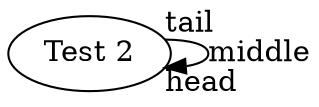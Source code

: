 digraph view2 {
	graph [compound=true]
	test2 [label="Test 2"]
	test2 -> test2 [label=middle headlabel=head taillabel=tail]
}
